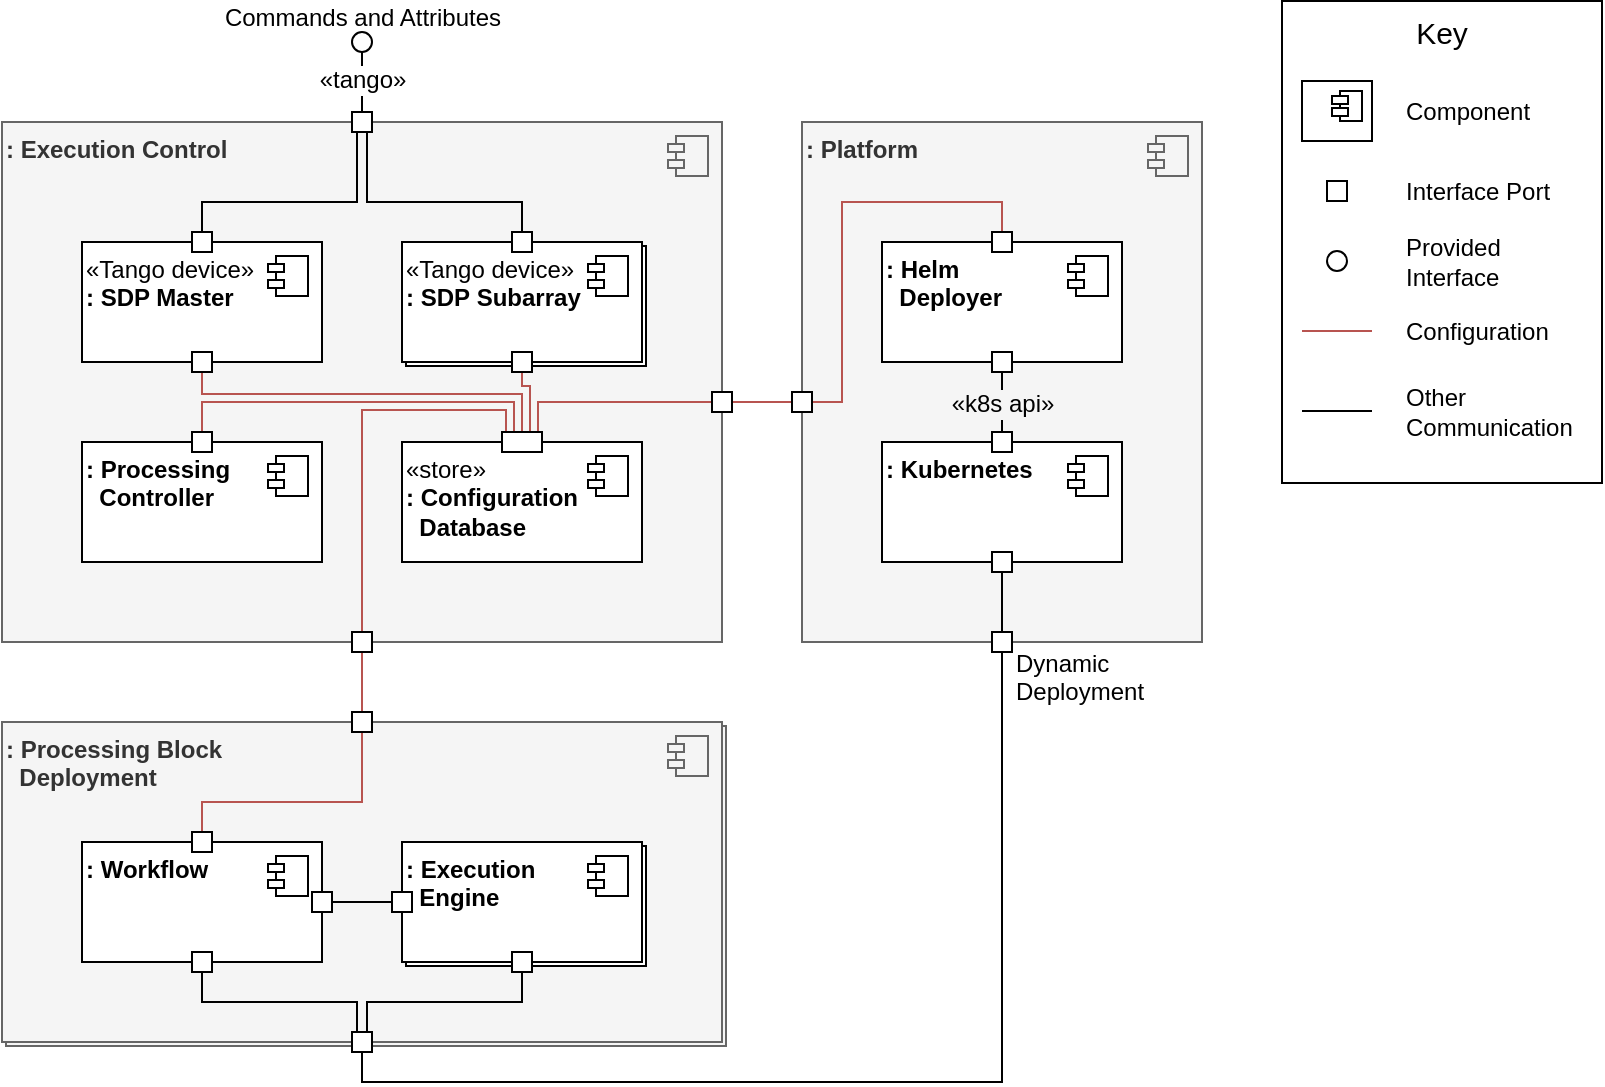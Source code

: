 <mxfile version="13.7.9" type="device"><diagram id="AQSn1Abr5aOhVRbpWcEU" name="Page-1"><mxGraphModel dx="277" dy="204" grid="0" gridSize="10" guides="1" tooltips="1" connect="1" arrows="1" fold="1" page="1" pageScale="1" pageWidth="1200" pageHeight="1000" math="0" shadow="0"><root><mxCell id="0"/><mxCell id="1" parent="0"/><mxCell id="IA9fITV0DIfL2BPUukQ6-76" value="" style="rounded=0;whiteSpace=wrap;html=1;labelBackgroundColor=#FFFFFF;align=left;fillColor=#f5f5f5;strokeColor=#666666;fontColor=#333333;" parent="1" vertex="1"><mxGeometry x="202" y="522" width="360" height="160" as="geometry"/></mxCell><mxCell id="IA9fITV0DIfL2BPUukQ6-66" value="&lt;b&gt;: Processing Block&lt;br&gt;&amp;nbsp; Deployment&lt;br&gt;&lt;br&gt;&lt;/b&gt;" style="html=1;align=left;verticalAlign=top;fillColor=#f5f5f5;strokeColor=#666666;fontColor=#333333;" parent="1" vertex="1"><mxGeometry x="200" y="520" width="360" height="160" as="geometry"/></mxCell><mxCell id="IA9fITV0DIfL2BPUukQ6-67" value="" style="shape=component;jettyWidth=8;jettyHeight=4;fillColor=#f5f5f5;strokeColor=#666666;fontColor=#333333;" parent="IA9fITV0DIfL2BPUukQ6-66" vertex="1"><mxGeometry x="1" width="20" height="20" relative="1" as="geometry"><mxPoint x="-27" y="7" as="offset"/></mxGeometry></mxCell><mxCell id="IA9fITV0DIfL2BPUukQ6-18" value="" style="rounded=0;whiteSpace=wrap;html=1;fillColor=#ffffff;" parent="1" vertex="1"><mxGeometry x="402" y="582" width="120" height="60" as="geometry"/></mxCell><mxCell id="IA9fITV0DIfL2BPUukQ6-1" value="&lt;b&gt;: Execution Control&lt;/b&gt;" style="html=1;align=left;verticalAlign=top;fillColor=#f5f5f5;strokeColor=#666666;fontColor=#333333;" parent="1" vertex="1"><mxGeometry x="200" y="220" width="360" height="260" as="geometry"/></mxCell><mxCell id="IA9fITV0DIfL2BPUukQ6-2" value="" style="shape=component;jettyWidth=8;jettyHeight=4;fillColor=#f5f5f5;strokeColor=#666666;fontColor=#333333;" parent="IA9fITV0DIfL2BPUukQ6-1" vertex="1"><mxGeometry x="1" width="20" height="20" relative="1" as="geometry"><mxPoint x="-27" y="7" as="offset"/></mxGeometry></mxCell><mxCell id="IA9fITV0DIfL2BPUukQ6-17" value="" style="rounded=0;whiteSpace=wrap;html=1;fillColor=#ffffff;" parent="1" vertex="1"><mxGeometry x="402" y="282" width="120" height="60" as="geometry"/></mxCell><mxCell id="IA9fITV0DIfL2BPUukQ6-3" value="&lt;b&gt;: Platform&lt;/b&gt;" style="html=1;align=left;verticalAlign=top;fillColor=#f5f5f5;strokeColor=#666666;fontColor=#333333;" parent="1" vertex="1"><mxGeometry x="600" y="220" width="200" height="260" as="geometry"/></mxCell><mxCell id="IA9fITV0DIfL2BPUukQ6-4" value="" style="shape=component;jettyWidth=8;jettyHeight=4;fillColor=#f5f5f5;strokeColor=#666666;fontColor=#333333;" parent="IA9fITV0DIfL2BPUukQ6-3" vertex="1"><mxGeometry x="1" width="20" height="20" relative="1" as="geometry"><mxPoint x="-27" y="7" as="offset"/></mxGeometry></mxCell><mxCell id="y34FtO4dKCvPNzg5yY5F-2" value="«Tango device»&lt;br&gt;&lt;b&gt;: SDP&amp;nbsp;&lt;/b&gt;&lt;b&gt;Subarray&lt;/b&gt;" style="html=1;align=left;verticalAlign=top;" parent="1" vertex="1"><mxGeometry x="400" y="280" width="120" height="60" as="geometry"/></mxCell><mxCell id="y34FtO4dKCvPNzg5yY5F-3" value="" style="shape=component;jettyWidth=8;jettyHeight=4;" parent="y34FtO4dKCvPNzg5yY5F-2" vertex="1"><mxGeometry x="1" width="20" height="20" relative="1" as="geometry"><mxPoint x="-27" y="7" as="offset"/></mxGeometry></mxCell><mxCell id="y34FtO4dKCvPNzg5yY5F-5" value="«Tango device»&lt;br&gt;&lt;b&gt;: SDP Master&lt;/b&gt;" style="html=1;align=left;verticalAlign=top;" parent="1" vertex="1"><mxGeometry x="240" y="280" width="120" height="60" as="geometry"/></mxCell><mxCell id="y34FtO4dKCvPNzg5yY5F-6" value="" style="shape=component;jettyWidth=8;jettyHeight=4;" parent="y34FtO4dKCvPNzg5yY5F-5" vertex="1"><mxGeometry x="1" width="20" height="20" relative="1" as="geometry"><mxPoint x="-27" y="7" as="offset"/></mxGeometry></mxCell><mxCell id="y34FtO4dKCvPNzg5yY5F-7" value="«store»&lt;br&gt;&lt;b&gt;: Configuration&lt;br&gt;&amp;nbsp; Database&lt;/b&gt;" style="html=1;align=left;verticalAlign=top;" parent="1" vertex="1"><mxGeometry x="400" y="380" width="120" height="60" as="geometry"/></mxCell><mxCell id="y34FtO4dKCvPNzg5yY5F-8" value="" style="shape=component;jettyWidth=8;jettyHeight=4;" parent="y34FtO4dKCvPNzg5yY5F-7" vertex="1"><mxGeometry x="1" width="20" height="20" relative="1" as="geometry"><mxPoint x="-27" y="7" as="offset"/></mxGeometry></mxCell><mxCell id="IA9fITV0DIfL2BPUukQ6-55" value="" style="edgeStyle=orthogonalEdgeStyle;rounded=0;orthogonalLoop=1;jettySize=auto;html=1;startArrow=none;startFill=0;endArrow=none;endFill=0;" parent="1" source="y34FtO4dKCvPNzg5yY5F-9" target="IA9fITV0DIfL2BPUukQ6-5" edge="1"><mxGeometry relative="1" as="geometry"/></mxCell><mxCell id="y34FtO4dKCvPNzg5yY5F-9" value="&lt;b&gt;: Helm&lt;br&gt;&amp;nbsp; Deployer&lt;br&gt;&lt;br&gt;&lt;/b&gt;" style="html=1;align=left;verticalAlign=top;" parent="1" vertex="1"><mxGeometry x="640" y="280" width="120" height="60" as="geometry"/></mxCell><mxCell id="y34FtO4dKCvPNzg5yY5F-10" value="" style="shape=component;jettyWidth=8;jettyHeight=4;" parent="y34FtO4dKCvPNzg5yY5F-9" vertex="1"><mxGeometry x="1" width="20" height="20" relative="1" as="geometry"><mxPoint x="-27" y="7" as="offset"/></mxGeometry></mxCell><mxCell id="y34FtO4dKCvPNzg5yY5F-11" value="&lt;b&gt;: Processing&lt;br&gt;&amp;nbsp; Controller&lt;/b&gt;" style="html=1;align=left;verticalAlign=top;" parent="1" vertex="1"><mxGeometry x="240" y="380" width="120" height="60" as="geometry"/></mxCell><mxCell id="y34FtO4dKCvPNzg5yY5F-12" value="" style="shape=component;jettyWidth=8;jettyHeight=4;" parent="y34FtO4dKCvPNzg5yY5F-11" vertex="1"><mxGeometry x="1" width="20" height="20" relative="1" as="geometry"><mxPoint x="-27" y="7" as="offset"/></mxGeometry></mxCell><mxCell id="IA9fITV0DIfL2BPUukQ6-5" value="&lt;b&gt;: Kubernetes&lt;br&gt;&lt;/b&gt;" style="html=1;align=left;verticalAlign=top;" parent="1" vertex="1"><mxGeometry x="640" y="380" width="120" height="60" as="geometry"/></mxCell><mxCell id="IA9fITV0DIfL2BPUukQ6-6" value="" style="shape=component;jettyWidth=8;jettyHeight=4;" parent="IA9fITV0DIfL2BPUukQ6-5" vertex="1"><mxGeometry x="1" width="20" height="20" relative="1" as="geometry"><mxPoint x="-27" y="7" as="offset"/></mxGeometry></mxCell><mxCell id="IA9fITV0DIfL2BPUukQ6-7" value="&lt;b&gt;: Workflow&lt;/b&gt;" style="html=1;align=left;verticalAlign=top;" parent="1" vertex="1"><mxGeometry x="240" y="580" width="120" height="60" as="geometry"/></mxCell><mxCell id="IA9fITV0DIfL2BPUukQ6-8" value="" style="shape=component;jettyWidth=8;jettyHeight=4;" parent="IA9fITV0DIfL2BPUukQ6-7" vertex="1"><mxGeometry x="1" width="20" height="20" relative="1" as="geometry"><mxPoint x="-27" y="7" as="offset"/></mxGeometry></mxCell><mxCell id="IA9fITV0DIfL2BPUukQ6-9" value="&lt;b&gt;: Execution&lt;br&gt;&amp;nbsp; Engine&lt;br&gt;&lt;/b&gt;" style="html=1;align=left;verticalAlign=top;" parent="1" vertex="1"><mxGeometry x="400" y="580" width="120" height="60" as="geometry"/></mxCell><mxCell id="IA9fITV0DIfL2BPUukQ6-10" value="" style="shape=component;jettyWidth=8;jettyHeight=4;" parent="IA9fITV0DIfL2BPUukQ6-9" vertex="1"><mxGeometry x="1" width="20" height="20" relative="1" as="geometry"><mxPoint x="-27" y="7" as="offset"/></mxGeometry></mxCell><mxCell id="IA9fITV0DIfL2BPUukQ6-41" style="edgeStyle=orthogonalEdgeStyle;rounded=0;orthogonalLoop=1;jettySize=auto;html=1;exitX=0.25;exitY=1;exitDx=0;exitDy=0;entryX=0.5;entryY=0;entryDx=0;entryDy=0;startArrow=none;startFill=0;endArrow=none;endFill=0;" parent="1" source="IA9fITV0DIfL2BPUukQ6-11" target="IA9fITV0DIfL2BPUukQ6-39" edge="1"><mxGeometry relative="1" as="geometry"><Array as="points"><mxPoint x="378" y="260"/><mxPoint x="300" y="260"/></Array></mxGeometry></mxCell><mxCell id="IA9fITV0DIfL2BPUukQ6-42" style="edgeStyle=orthogonalEdgeStyle;rounded=0;orthogonalLoop=1;jettySize=auto;html=1;exitX=0.75;exitY=1;exitDx=0;exitDy=0;entryX=0.5;entryY=0;entryDx=0;entryDy=0;startArrow=none;startFill=0;endArrow=none;endFill=0;" parent="1" source="IA9fITV0DIfL2BPUukQ6-11" target="IA9fITV0DIfL2BPUukQ6-38" edge="1"><mxGeometry relative="1" as="geometry"><Array as="points"><mxPoint x="382" y="260"/><mxPoint x="460" y="260"/></Array></mxGeometry></mxCell><mxCell id="IA9fITV0DIfL2BPUukQ6-11" value="" style="html=1;aspect=fixed;fillColor=#ffffff;verticalAlign=bottom;spacingBottom=10;" parent="1" vertex="1"><mxGeometry x="375" y="215" width="10" height="10" as="geometry"/></mxCell><mxCell id="IA9fITV0DIfL2BPUukQ6-48" style="edgeStyle=orthogonalEdgeStyle;rounded=0;orthogonalLoop=1;jettySize=auto;html=1;exitX=1;exitY=0.5;exitDx=0;exitDy=0;entryX=0;entryY=0.5;entryDx=0;entryDy=0;startArrow=none;startFill=0;endArrow=none;endFill=0;fillColor=#f8cecc;strokeColor=#b85450;" parent="1" source="IA9fITV0DIfL2BPUukQ6-20" target="IA9fITV0DIfL2BPUukQ6-46" edge="1"><mxGeometry relative="1" as="geometry"/></mxCell><mxCell id="IA9fITV0DIfL2BPUukQ6-44" style="edgeStyle=orthogonalEdgeStyle;rounded=0;orthogonalLoop=1;jettySize=auto;html=1;exitX=0.5;exitY=0;exitDx=0;exitDy=0;entryX=0.3;entryY=0;entryDx=0;entryDy=0;startArrow=none;startFill=0;endArrow=none;endFill=0;fillColor=#f8cecc;strokeColor=#b85450;" parent="1" source="IA9fITV0DIfL2BPUukQ6-21" target="IA9fITV0DIfL2BPUukQ6-22" edge="1"><mxGeometry relative="1" as="geometry"><Array as="points"><mxPoint x="300" y="360"/><mxPoint x="456" y="360"/></Array></mxGeometry></mxCell><mxCell id="IA9fITV0DIfL2BPUukQ6-21" value="" style="whiteSpace=wrap;html=1;aspect=fixed;fillColor=#ffffff;" parent="1" vertex="1"><mxGeometry x="295" y="375" width="10" height="10" as="geometry"/></mxCell><mxCell id="IA9fITV0DIfL2BPUukQ6-51" value="" style="edgeStyle=orthogonalEdgeStyle;rounded=0;orthogonalLoop=1;jettySize=auto;html=1;startArrow=none;startFill=0;endArrow=none;endFill=0;entryX=0.5;entryY=1;entryDx=0;entryDy=0;fillColor=#f8cecc;strokeColor=#b85450;" parent="1" source="IA9fITV0DIfL2BPUukQ6-68" target="IA9fITV0DIfL2BPUukQ6-19" edge="1"><mxGeometry relative="1" as="geometry"><mxPoint x="360" y="510" as="targetPoint"/><Array as="points"/></mxGeometry></mxCell><mxCell id="IA9fITV0DIfL2BPUukQ6-28" value="" style="whiteSpace=wrap;html=1;aspect=fixed;fillColor=#ffffff;" parent="1" vertex="1"><mxGeometry x="695" y="375" width="10" height="10" as="geometry"/></mxCell><mxCell id="IA9fITV0DIfL2BPUukQ6-73" style="edgeStyle=orthogonalEdgeStyle;rounded=0;orthogonalLoop=1;jettySize=auto;html=1;exitX=0.25;exitY=0;exitDx=0;exitDy=0;entryX=0.5;entryY=1;entryDx=0;entryDy=0;startArrow=none;startFill=0;endArrow=none;endFill=0;" parent="1" source="IA9fITV0DIfL2BPUukQ6-30" target="IA9fITV0DIfL2BPUukQ6-72" edge="1"><mxGeometry relative="1" as="geometry"><Array as="points"><mxPoint x="378" y="660"/><mxPoint x="300" y="660"/></Array></mxGeometry></mxCell><mxCell id="IA9fITV0DIfL2BPUukQ6-74" style="edgeStyle=orthogonalEdgeStyle;rounded=0;orthogonalLoop=1;jettySize=auto;html=1;exitX=0.75;exitY=0;exitDx=0;exitDy=0;entryX=0.5;entryY=1;entryDx=0;entryDy=0;startArrow=none;startFill=0;endArrow=none;endFill=0;" parent="1" source="IA9fITV0DIfL2BPUukQ6-30" target="IA9fITV0DIfL2BPUukQ6-36" edge="1"><mxGeometry relative="1" as="geometry"><Array as="points"><mxPoint x="383" y="660"/><mxPoint x="460" y="660"/></Array></mxGeometry></mxCell><mxCell id="IA9fITV0DIfL2BPUukQ6-30" value="" style="whiteSpace=wrap;html=1;aspect=fixed;fillColor=#ffffff;" parent="1" vertex="1"><mxGeometry x="375" y="675" width="10" height="10" as="geometry"/></mxCell><mxCell id="IA9fITV0DIfL2BPUukQ6-35" style="edgeStyle=orthogonalEdgeStyle;rounded=0;orthogonalLoop=1;jettySize=auto;html=1;exitX=0.5;exitY=1;exitDx=0;exitDy=0;entryX=0.5;entryY=0;entryDx=0;entryDy=0;startArrow=none;startFill=0;endArrow=none;endFill=0;" parent="1" source="IA9fITV0DIfL2BPUukQ6-31" target="IA9fITV0DIfL2BPUukQ6-28" edge="1"><mxGeometry relative="1" as="geometry"/></mxCell><mxCell id="IA9fITV0DIfL2BPUukQ6-52" value="&lt;span style=&quot;text-align: left&quot;&gt;«k8s api»&lt;/span&gt;" style="text;html=1;align=center;verticalAlign=middle;resizable=0;points=[];;labelBackgroundColor=#F5F5F5;" parent="IA9fITV0DIfL2BPUukQ6-35" vertex="1" connectable="0"><mxGeometry x="0.022" relative="1" as="geometry"><mxPoint as="offset"/></mxGeometry></mxCell><mxCell id="IA9fITV0DIfL2BPUukQ6-31" value="" style="whiteSpace=wrap;html=1;aspect=fixed;fillColor=#ffffff;" parent="1" vertex="1"><mxGeometry x="695" y="335" width="10" height="10" as="geometry"/></mxCell><mxCell id="IA9fITV0DIfL2BPUukQ6-36" value="" style="whiteSpace=wrap;html=1;aspect=fixed;fillColor=#ffffff;" parent="1" vertex="1"><mxGeometry x="455" y="635" width="10" height="10" as="geometry"/></mxCell><mxCell id="IA9fITV0DIfL2BPUukQ6-43" style="edgeStyle=orthogonalEdgeStyle;rounded=0;orthogonalLoop=1;jettySize=auto;html=1;exitX=0.5;exitY=1;exitDx=0;exitDy=0;entryX=0.7;entryY=0;entryDx=0;entryDy=0;startArrow=none;startFill=0;endArrow=none;endFill=0;fillColor=#f8cecc;strokeColor=#b85450;" parent="1" source="IA9fITV0DIfL2BPUukQ6-37" target="IA9fITV0DIfL2BPUukQ6-22" edge="1"><mxGeometry relative="1" as="geometry"><mxPoint x="461" y="345" as="sourcePoint"/><mxPoint x="463.34" y="373.67" as="targetPoint"/><Array as="points"><mxPoint x="460" y="352"/><mxPoint x="464" y="352"/></Array></mxGeometry></mxCell><mxCell id="IA9fITV0DIfL2BPUukQ6-37" value="" style="whiteSpace=wrap;html=1;aspect=fixed;fillColor=#ffffff;" parent="1" vertex="1"><mxGeometry x="455" y="335" width="10" height="10" as="geometry"/></mxCell><mxCell id="IA9fITV0DIfL2BPUukQ6-38" value="" style="whiteSpace=wrap;html=1;aspect=fixed;fillColor=#ffffff;" parent="1" vertex="1"><mxGeometry x="455" y="275" width="10" height="10" as="geometry"/></mxCell><mxCell id="IA9fITV0DIfL2BPUukQ6-39" value="" style="whiteSpace=wrap;html=1;aspect=fixed;fillColor=#ffffff;" parent="1" vertex="1"><mxGeometry x="295" y="275" width="10" height="10" as="geometry"/></mxCell><mxCell id="IA9fITV0DIfL2BPUukQ6-49" style="edgeStyle=orthogonalEdgeStyle;rounded=0;orthogonalLoop=1;jettySize=auto;html=1;exitX=1;exitY=0.5;exitDx=0;exitDy=0;entryX=0.5;entryY=0;entryDx=0;entryDy=0;startArrow=none;startFill=0;endArrow=none;endFill=0;fillColor=#f8cecc;strokeColor=#b85450;" parent="1" source="IA9fITV0DIfL2BPUukQ6-46" target="IA9fITV0DIfL2BPUukQ6-29" edge="1"><mxGeometry relative="1" as="geometry"><Array as="points"><mxPoint x="620" y="360"/><mxPoint x="620" y="260"/><mxPoint x="700" y="260"/></Array></mxGeometry></mxCell><mxCell id="wCURBSCxiRG0cInOk9iw-4" style="edgeStyle=orthogonalEdgeStyle;rounded=0;orthogonalLoop=1;jettySize=auto;html=1;exitX=0;exitY=0.5;exitDx=0;exitDy=0;endArrow=none;endFill=0;fillColor=#f8cecc;strokeColor=#b85450;entryX=0.9;entryY=0;entryDx=0;entryDy=0;" edge="1" parent="1" source="IA9fITV0DIfL2BPUukQ6-20" target="IA9fITV0DIfL2BPUukQ6-22"><mxGeometry relative="1" as="geometry"><mxPoint x="467" y="375" as="targetPoint"/><Array as="points"><mxPoint x="468" y="360"/></Array></mxGeometry></mxCell><mxCell id="IA9fITV0DIfL2BPUukQ6-20" value="" style="whiteSpace=wrap;html=1;aspect=fixed;fillColor=#ffffff;" parent="1" vertex="1"><mxGeometry x="555" y="355" width="10" height="10" as="geometry"/></mxCell><mxCell id="IA9fITV0DIfL2BPUukQ6-46" value="" style="whiteSpace=wrap;html=1;aspect=fixed;fillColor=#ffffff;fontStyle=1" parent="1" vertex="1"><mxGeometry x="595" y="355" width="10" height="10" as="geometry"/></mxCell><mxCell id="IA9fITV0DIfL2BPUukQ6-29" value="" style="whiteSpace=wrap;html=1;aspect=fixed;fillColor=#ffffff;" parent="1" vertex="1"><mxGeometry x="695" y="275" width="10" height="10" as="geometry"/></mxCell><mxCell id="wCURBSCxiRG0cInOk9iw-5" style="edgeStyle=orthogonalEdgeStyle;rounded=0;orthogonalLoop=1;jettySize=auto;html=1;exitX=0.5;exitY=0;exitDx=0;exitDy=0;entryX=0.1;entryY=0;entryDx=0;entryDy=0;endArrow=none;endFill=0;fillColor=#f8cecc;strokeColor=#b85450;" edge="1" parent="1" source="IA9fITV0DIfL2BPUukQ6-19" target="IA9fITV0DIfL2BPUukQ6-22"><mxGeometry relative="1" as="geometry"><Array as="points"><mxPoint x="380" y="364"/><mxPoint x="452" y="364"/></Array></mxGeometry></mxCell><mxCell id="IA9fITV0DIfL2BPUukQ6-19" value="" style="whiteSpace=wrap;html=1;aspect=fixed;fillColor=#ffffff;" parent="1" vertex="1"><mxGeometry x="375" y="475" width="10" height="10" as="geometry"/></mxCell><mxCell id="IA9fITV0DIfL2BPUukQ6-62" style="edgeStyle=orthogonalEdgeStyle;rounded=0;orthogonalLoop=1;jettySize=auto;html=1;exitX=0.5;exitY=1;exitDx=0;exitDy=0;startArrow=none;startFill=0;endArrow=none;endFill=0;entryX=0.5;entryY=1;entryDx=0;entryDy=0;" parent="1" source="IA9fITV0DIfL2BPUukQ6-60" target="IA9fITV0DIfL2BPUukQ6-30" edge="1"><mxGeometry relative="1" as="geometry"><mxPoint x="360" y="800" as="targetPoint"/><Array as="points"><mxPoint x="700" y="700"/><mxPoint x="380" y="700"/></Array></mxGeometry></mxCell><mxCell id="IA9fITV0DIfL2BPUukQ6-60" value="Dynamic&lt;br&gt;Deployment" style="whiteSpace=wrap;html=1;aspect=fixed;fillColor=#ffffff;align=left;verticalAlign=top;spacingLeft=10;spacingTop=2;" parent="1" vertex="1"><mxGeometry x="695" y="475" width="10" height="10" as="geometry"/></mxCell><mxCell id="IA9fITV0DIfL2BPUukQ6-65" style="edgeStyle=orthogonalEdgeStyle;rounded=0;orthogonalLoop=1;jettySize=auto;html=1;exitX=0.5;exitY=1;exitDx=0;exitDy=0;entryX=0.5;entryY=0;entryDx=0;entryDy=0;startArrow=none;startFill=0;endArrow=none;endFill=0;" parent="1" source="IA9fITV0DIfL2BPUukQ6-61" target="IA9fITV0DIfL2BPUukQ6-60" edge="1"><mxGeometry relative="1" as="geometry"><Array as="points"><mxPoint x="700" y="450"/><mxPoint x="700" y="450"/></Array></mxGeometry></mxCell><mxCell id="IA9fITV0DIfL2BPUukQ6-61" value="" style="whiteSpace=wrap;html=1;aspect=fixed;fillColor=#ffffff;" parent="1" vertex="1"><mxGeometry x="695" y="435" width="10" height="10" as="geometry"/></mxCell><mxCell id="IA9fITV0DIfL2BPUukQ6-69" value="" style="edgeStyle=orthogonalEdgeStyle;rounded=0;orthogonalLoop=1;jettySize=auto;html=1;startArrow=none;startFill=0;endArrow=none;endFill=0;entryX=0.5;entryY=1;entryDx=0;entryDy=0;fillColor=#f8cecc;strokeColor=#b85450;" parent="1" source="IA9fITV0DIfL2BPUukQ6-27" target="IA9fITV0DIfL2BPUukQ6-68" edge="1"><mxGeometry relative="1" as="geometry"><mxPoint x="300" y="575" as="sourcePoint"/><mxPoint x="380" y="485" as="targetPoint"/><Array as="points"><mxPoint x="300" y="560"/><mxPoint x="380" y="560"/></Array></mxGeometry></mxCell><mxCell id="IA9fITV0DIfL2BPUukQ6-72" value="" style="whiteSpace=wrap;html=1;aspect=fixed;fillColor=#ffffff;" parent="1" vertex="1"><mxGeometry x="295" y="635" width="10" height="10" as="geometry"/></mxCell><mxCell id="IA9fITV0DIfL2BPUukQ6-27" value="" style="whiteSpace=wrap;html=1;aspect=fixed;fillColor=#ffffff;fontStyle=1" parent="1" vertex="1"><mxGeometry x="295" y="575" width="10" height="10" as="geometry"/></mxCell><mxCell id="IA9fITV0DIfL2BPUukQ6-68" value="" style="whiteSpace=wrap;html=1;aspect=fixed;fillColor=#ffffff;" parent="1" vertex="1"><mxGeometry x="375" y="515" width="10" height="10" as="geometry"/></mxCell><mxCell id="IA9fITV0DIfL2BPUukQ6-81" style="edgeStyle=orthogonalEdgeStyle;rounded=0;orthogonalLoop=1;jettySize=auto;html=1;exitX=1;exitY=0.5;exitDx=0;exitDy=0;entryX=0;entryY=0.5;entryDx=0;entryDy=0;startArrow=none;startFill=0;endArrow=none;endFill=0;" parent="1" source="IA9fITV0DIfL2BPUukQ6-77" target="IA9fITV0DIfL2BPUukQ6-80" edge="1"><mxGeometry relative="1" as="geometry"/></mxCell><mxCell id="IA9fITV0DIfL2BPUukQ6-77" value="" style="whiteSpace=wrap;html=1;aspect=fixed;fillColor=#ffffff;fontStyle=1" parent="1" vertex="1"><mxGeometry x="355" y="605" width="10" height="10" as="geometry"/></mxCell><mxCell id="IA9fITV0DIfL2BPUukQ6-80" value="" style="whiteSpace=wrap;html=1;aspect=fixed;fillColor=#ffffff;fontStyle=1" parent="1" vertex="1"><mxGeometry x="395" y="605" width="10" height="10" as="geometry"/></mxCell><mxCell id="MbezT6trvenFSjsfgPcQ-2" style="edgeStyle=orthogonalEdgeStyle;rounded=0;orthogonalLoop=1;jettySize=auto;html=1;exitX=0.5;exitY=1;exitDx=0;exitDy=0;entryX=0.5;entryY=0;entryDx=0;entryDy=0;endArrow=none;endFill=0;" parent="1" source="MbezT6trvenFSjsfgPcQ-1" target="IA9fITV0DIfL2BPUukQ6-11" edge="1"><mxGeometry relative="1" as="geometry"/></mxCell><mxCell id="MbezT6trvenFSjsfgPcQ-3" value="«tango»" style="text;html=1;align=center;verticalAlign=middle;resizable=0;points=[];;labelBackgroundColor=#ffffff;" parent="MbezT6trvenFSjsfgPcQ-2" vertex="1" connectable="0"><mxGeometry x="-0.067" relative="1" as="geometry"><mxPoint y="-0.33" as="offset"/></mxGeometry></mxCell><mxCell id="MbezT6trvenFSjsfgPcQ-1" value="Commands and Attributes" style="ellipse;html=1;aspect=fixed;verticalAlign=bottom;spacingBottom=8;" parent="1" vertex="1"><mxGeometry x="375" y="175" width="10" height="10" as="geometry"/></mxCell><mxCell id="MbezT6trvenFSjsfgPcQ-13" value="" style="group;fillColor=#ffffff;" parent="1" vertex="1" connectable="0"><mxGeometry x="840" y="159.5" width="160" height="241" as="geometry"/></mxCell><mxCell id="IA9fITV0DIfL2BPUukQ6-83" value="&lt;font style=&quot;font-size: 15px&quot;&gt;Key&lt;/font&gt;" style="rounded=0;whiteSpace=wrap;html=1;labelBackgroundColor=#FFFFFF;align=center;verticalAlign=top;fillColor=none;" parent="MbezT6trvenFSjsfgPcQ-13" vertex="1"><mxGeometry width="160" height="241" as="geometry"/></mxCell><mxCell id="IA9fITV0DIfL2BPUukQ6-84" value="" style="html=1;align=left;verticalAlign=top;" parent="MbezT6trvenFSjsfgPcQ-13" vertex="1"><mxGeometry x="10" y="40" width="35" height="30" as="geometry"/></mxCell><mxCell id="IA9fITV0DIfL2BPUukQ6-85" value="" style="shape=component;jettyWidth=8;jettyHeight=4;" parent="IA9fITV0DIfL2BPUukQ6-84" vertex="1"><mxGeometry x="1" width="15" height="15" relative="1" as="geometry"><mxPoint x="-20" y="5" as="offset"/></mxGeometry></mxCell><mxCell id="IA9fITV0DIfL2BPUukQ6-90" value="" style="whiteSpace=wrap;html=1;aspect=fixed;fillColor=#ffffff;" parent="MbezT6trvenFSjsfgPcQ-13" vertex="1"><mxGeometry x="22.5" y="90" width="10" height="10" as="geometry"/></mxCell><mxCell id="IA9fITV0DIfL2BPUukQ6-91" value="" style="endArrow=none;html=1;fillColor=#f8cecc;strokeColor=#b85450;" parent="MbezT6trvenFSjsfgPcQ-13" edge="1"><mxGeometry width="50" height="50" relative="1" as="geometry"><mxPoint x="10" y="165" as="sourcePoint"/><mxPoint x="45" y="165" as="targetPoint"/></mxGeometry></mxCell><mxCell id="IA9fITV0DIfL2BPUukQ6-93" value="" style="endArrow=none;html=1;" parent="MbezT6trvenFSjsfgPcQ-13" edge="1"><mxGeometry width="50" height="50" relative="1" as="geometry"><mxPoint x="10" y="205" as="sourcePoint"/><mxPoint x="45" y="205" as="targetPoint"/></mxGeometry></mxCell><mxCell id="IA9fITV0DIfL2BPUukQ6-94" value="Component" style="text;html=1;align=left;verticalAlign=middle;resizable=0;points=[];;autosize=1;" parent="MbezT6trvenFSjsfgPcQ-13" vertex="1"><mxGeometry x="60" y="45" width="80" height="20" as="geometry"/></mxCell><mxCell id="IA9fITV0DIfL2BPUukQ6-95" value="Interface Port" style="text;html=1;align=left;verticalAlign=middle;resizable=0;points=[];;autosize=1;" parent="MbezT6trvenFSjsfgPcQ-13" vertex="1"><mxGeometry x="60" y="85" width="90" height="20" as="geometry"/></mxCell><mxCell id="IA9fITV0DIfL2BPUukQ6-97" value="Configuration" style="text;html=1;align=left;verticalAlign=middle;resizable=0;points=[];;autosize=1;" parent="MbezT6trvenFSjsfgPcQ-13" vertex="1"><mxGeometry x="60" y="155" width="90" height="20" as="geometry"/></mxCell><mxCell id="IA9fITV0DIfL2BPUukQ6-98" value="Other&lt;br&gt;Communication" style="text;html=1;align=left;verticalAlign=middle;resizable=0;points=[];;autosize=1;" parent="MbezT6trvenFSjsfgPcQ-13" vertex="1"><mxGeometry x="60" y="190" width="100" height="30" as="geometry"/></mxCell><mxCell id="IA9fITV0DIfL2BPUukQ6-99" style="edgeStyle=orthogonalEdgeStyle;rounded=0;orthogonalLoop=1;jettySize=auto;html=1;exitX=0.5;exitY=1;exitDx=0;exitDy=0;startArrow=none;startFill=0;endArrow=none;endFill=0;" parent="MbezT6trvenFSjsfgPcQ-13" source="IA9fITV0DIfL2BPUukQ6-83" target="IA9fITV0DIfL2BPUukQ6-83" edge="1"><mxGeometry relative="1" as="geometry"/></mxCell><mxCell id="MbezT6trvenFSjsfgPcQ-9" value="" style="ellipse;whiteSpace=wrap;html=1;aspect=fixed;fillColor=none;" parent="MbezT6trvenFSjsfgPcQ-13" vertex="1"><mxGeometry x="22.5" y="125" width="10" height="10" as="geometry"/></mxCell><mxCell id="MbezT6trvenFSjsfgPcQ-10" value="Provided&lt;br&gt;Interface" style="text;html=1;align=left;verticalAlign=middle;resizable=0;points=[];;autosize=1;" parent="MbezT6trvenFSjsfgPcQ-13" vertex="1"><mxGeometry x="60" y="115" width="60" height="30" as="geometry"/></mxCell><mxCell id="wCURBSCxiRG0cInOk9iw-3" style="edgeStyle=orthogonalEdgeStyle;rounded=0;orthogonalLoop=1;jettySize=auto;html=1;exitX=0.5;exitY=1;exitDx=0;exitDy=0;entryX=0.5;entryY=0;entryDx=0;entryDy=0;fillColor=#f8cecc;strokeColor=#b85450;endArrow=none;endFill=0;" edge="1" parent="1" source="wCURBSCxiRG0cInOk9iw-1" target="IA9fITV0DIfL2BPUukQ6-22"><mxGeometry relative="1" as="geometry"><mxPoint x="300" y="346" as="sourcePoint"/><mxPoint x="460" y="376" as="targetPoint"/><Array as="points"><mxPoint x="300" y="356"/><mxPoint x="460" y="356"/></Array></mxGeometry></mxCell><mxCell id="wCURBSCxiRG0cInOk9iw-1" value="" style="whiteSpace=wrap;html=1;aspect=fixed;fillColor=#ffffff;" vertex="1" parent="1"><mxGeometry x="295" y="335" width="10" height="10" as="geometry"/></mxCell><mxCell id="IA9fITV0DIfL2BPUukQ6-22" value="" style="whiteSpace=wrap;html=1;fillColor=#ffffff;points=[[0.1,0.0],[0.3,0.0],[0.5,0.0],[0.7,0.0],[0.9,0.0]];" parent="1" vertex="1"><mxGeometry x="450" y="375" width="20" height="10" as="geometry"/></mxCell></root></mxGraphModel></diagram></mxfile>